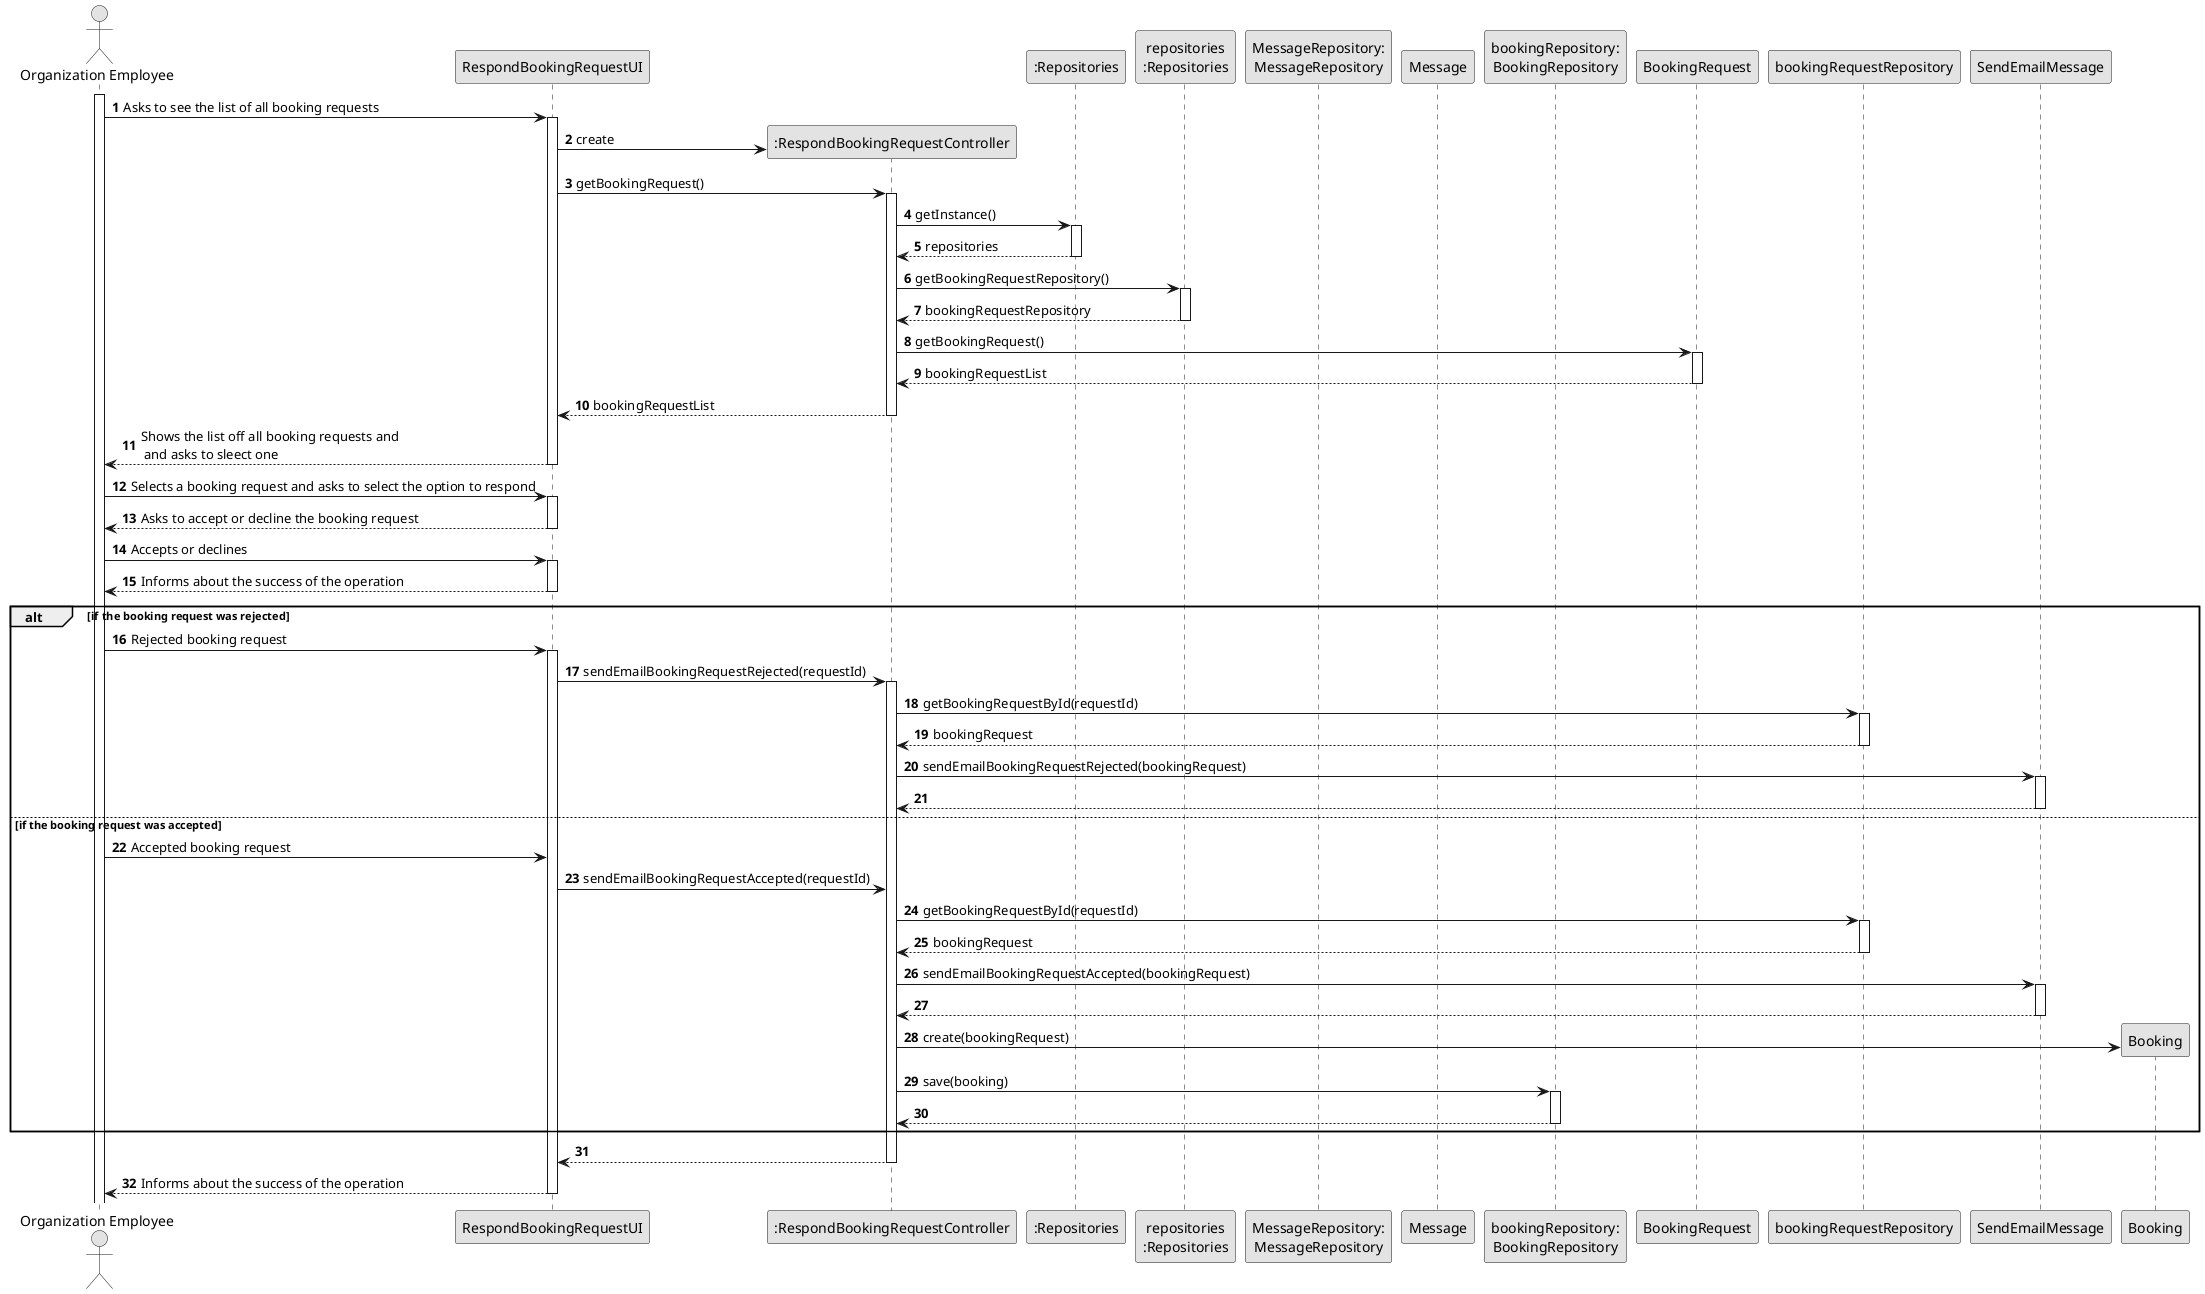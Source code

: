 @startuml
skinparam monochrome true
skinparam packageStyle rectangle
skinparam shadowing false

autonumber

'hide footbox
actor "Organization Employee" as ADM
participant "RespondBookingRequestUI" as UI
participant ":RespondBookingRequestController" as CTRL
participant ":Repositories" as RepositorySingleton
participant "repositories\n:Repositories" as PLAT
participant "MessageRepository:\nMessageRepository" as MessageRepository
participant "Message" as Message
participant "bookingRepository:\nBookingRepository" as BookingRepository

activate ADM

        ADM -> UI : Asks to see the list of all booking requests

        activate UI

'            UI --> ADM : requests data (reference, description,  informal \n description, technical description, duration, cost)
            'create CTRL
            UI -> CTRL** : create

            UI -> CTRL : getBookingRequest()
            activate CTRL

                CTRL -> RepositorySingleton : getInstance()
                activate RepositorySingleton

                    RepositorySingleton --> CTRL: repositories
                deactivate RepositorySingleton

                CTRL -> PLAT : getBookingRequestRepository()
                activate PLAT

                    PLAT --> CTRL: bookingRequestRepository
                deactivate PLAT

                CTRL -> BookingRequest : getBookingRequest()
                activate BookingRequest

                   BookingRequest --> CTRL : bookingRequestList
                deactivate BookingRequest

                CTRL --> UI : bookingRequestList
            deactivate CTRL

            UI --> ADM : Shows the list off all booking requests and \n and asks to sleect one
        deactivate UI

    ADM -> UI : Selects a booking request and asks to select the option to respond
    activate UI

        UI --> ADM : Asks to accept or decline the booking request
    deactivate UI

    ADM -> UI : Accepts or declines
    activate UI

    UI --> ADM : Informs about the success of the operation

    deactivate UI

    alt if the booking request was rejected




   ADM -> UI : Rejected booking request

   activate UI

   UI -> CTRL : sendEmailBookingRequestRejected(requestId)



   activate CTRL

   CTRL -> bookingRequestRepository: getBookingRequestById(requestId)

   activate bookingRequestRepository

   bookingRequestRepository --> CTRL : bookingRequest

   deactivate bookingRequestRepository


   CTRL -> SendEmailMessage : sendEmailBookingRequestRejected(bookingRequest)


   activate SendEmailMessage

   SendEmailMessage --> CTRL :



   deactivate SendEmailMessage

    else if the booking request was accepted

    ADM -> UI : Accepted booking request



       UI -> CTRL : sendEmailBookingRequestAccepted(requestId)

      CTRL -> bookingRequestRepository: getBookingRequestById(requestId)

       activate bookingRequestRepository

       bookingRequestRepository --> CTRL : bookingRequest

       deactivate bookingRequestRepository





    CTRL -> SendEmailMessage : sendEmailBookingRequestAccepted(bookingRequest)

    activate SendEmailMessage

    SendEmailMessage --> CTRL :

    deactivate SendEmailMessage

    CTRL -> Booking** : create(bookingRequest)

    CTRL -> BookingRepository : save(booking)

    activate BookingRepository

    BookingRepository --> CTRL :

    deactivate BookingRepository



    end

    CTRL --> UI:

    deactivate CTRL

    UI --> ADM : Informs about the success of the operation

    deactivate UI


@enduml